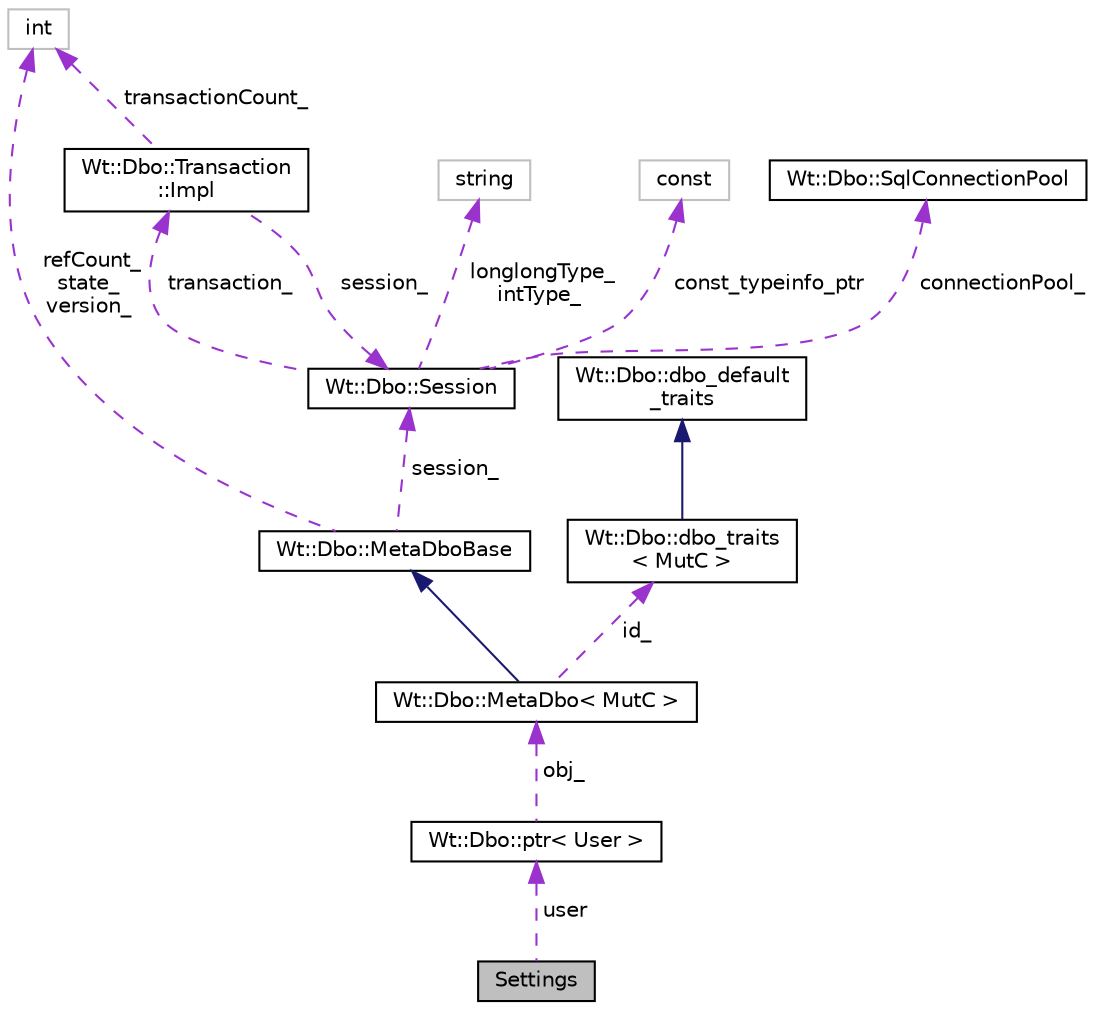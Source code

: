 digraph "Settings"
{
 // LATEX_PDF_SIZE
  edge [fontname="Helvetica",fontsize="10",labelfontname="Helvetica",labelfontsize="10"];
  node [fontname="Helvetica",fontsize="10",shape=record];
  Node1 [label="Settings",height=0.2,width=0.4,color="black", fillcolor="grey75", style="filled", fontcolor="black",tooltip=" "];
  Node2 -> Node1 [dir="back",color="darkorchid3",fontsize="10",style="dashed",label=" user" ,fontname="Helvetica"];
  Node2 [label="Wt::Dbo::ptr\< User \>",height=0.2,width=0.4,color="black", fillcolor="white", style="filled",URL="$classWt_1_1Dbo_1_1ptr.html",tooltip=" "];
  Node3 -> Node2 [dir="back",color="darkorchid3",fontsize="10",style="dashed",label=" obj_" ,fontname="Helvetica"];
  Node3 [label="Wt::Dbo::MetaDbo\< MutC \>",height=0.2,width=0.4,color="black", fillcolor="white", style="filled",URL="$classWt_1_1Dbo_1_1MetaDbo.html",tooltip=" "];
  Node4 -> Node3 [dir="back",color="midnightblue",fontsize="10",style="solid",fontname="Helvetica"];
  Node4 [label="Wt::Dbo::MetaDboBase",height=0.2,width=0.4,color="black", fillcolor="white", style="filled",URL="$classWt_1_1Dbo_1_1MetaDboBase.html",tooltip=" "];
  Node5 -> Node4 [dir="back",color="darkorchid3",fontsize="10",style="dashed",label=" refCount_\nstate_\nversion_" ,fontname="Helvetica"];
  Node5 [label="int",height=0.2,width=0.4,color="grey75", fillcolor="white", style="filled",tooltip=" "];
  Node6 -> Node4 [dir="back",color="darkorchid3",fontsize="10",style="dashed",label=" session_" ,fontname="Helvetica"];
  Node6 [label="Wt::Dbo::Session",height=0.2,width=0.4,color="black", fillcolor="white", style="filled",URL="$classWt_1_1Dbo_1_1Session.html",tooltip="A database session."];
  Node7 -> Node6 [dir="back",color="darkorchid3",fontsize="10",style="dashed",label=" transaction_" ,fontname="Helvetica"];
  Node7 [label="Wt::Dbo::Transaction\l::Impl",height=0.2,width=0.4,color="black", fillcolor="white", style="filled",URL="$structWt_1_1Dbo_1_1Transaction_1_1Impl.html",tooltip=" "];
  Node5 -> Node7 [dir="back",color="darkorchid3",fontsize="10",style="dashed",label=" transactionCount_" ,fontname="Helvetica"];
  Node6 -> Node7 [dir="back",color="darkorchid3",fontsize="10",style="dashed",label=" session_" ,fontname="Helvetica"];
  Node8 -> Node6 [dir="back",color="darkorchid3",fontsize="10",style="dashed",label=" longlongType_\nintType_" ,fontname="Helvetica"];
  Node8 [label="string",height=0.2,width=0.4,color="grey75", fillcolor="white", style="filled",tooltip=" "];
  Node9 -> Node6 [dir="back",color="darkorchid3",fontsize="10",style="dashed",label=" const_typeinfo_ptr" ,fontname="Helvetica"];
  Node9 [label="const",height=0.2,width=0.4,color="grey75", fillcolor="white", style="filled",tooltip=" "];
  Node10 -> Node6 [dir="back",color="darkorchid3",fontsize="10",style="dashed",label=" connectionPool_" ,fontname="Helvetica"];
  Node10 [label="Wt::Dbo::SqlConnectionPool",height=0.2,width=0.4,color="black", fillcolor="white", style="filled",URL="$classWt_1_1Dbo_1_1SqlConnectionPool.html",tooltip="Abstract base class for a SQL connection pool."];
  Node11 -> Node3 [dir="back",color="darkorchid3",fontsize="10",style="dashed",label=" id_" ,fontname="Helvetica"];
  Node11 [label="Wt::Dbo::dbo_traits\l\< MutC \>",height=0.2,width=0.4,color="black", fillcolor="white", style="filled",URL="$structWt_1_1Dbo_1_1dbo__traits.html",tooltip=" "];
  Node12 -> Node11 [dir="back",color="midnightblue",fontsize="10",style="solid",fontname="Helvetica"];
  Node12 [label="Wt::Dbo::dbo_default\l_traits",height=0.2,width=0.4,color="black", fillcolor="white", style="filled",URL="$structWt_1_1Dbo_1_1dbo__default__traits.html",tooltip="Default traits for a class mapped with Wt::Dbo."];
}
